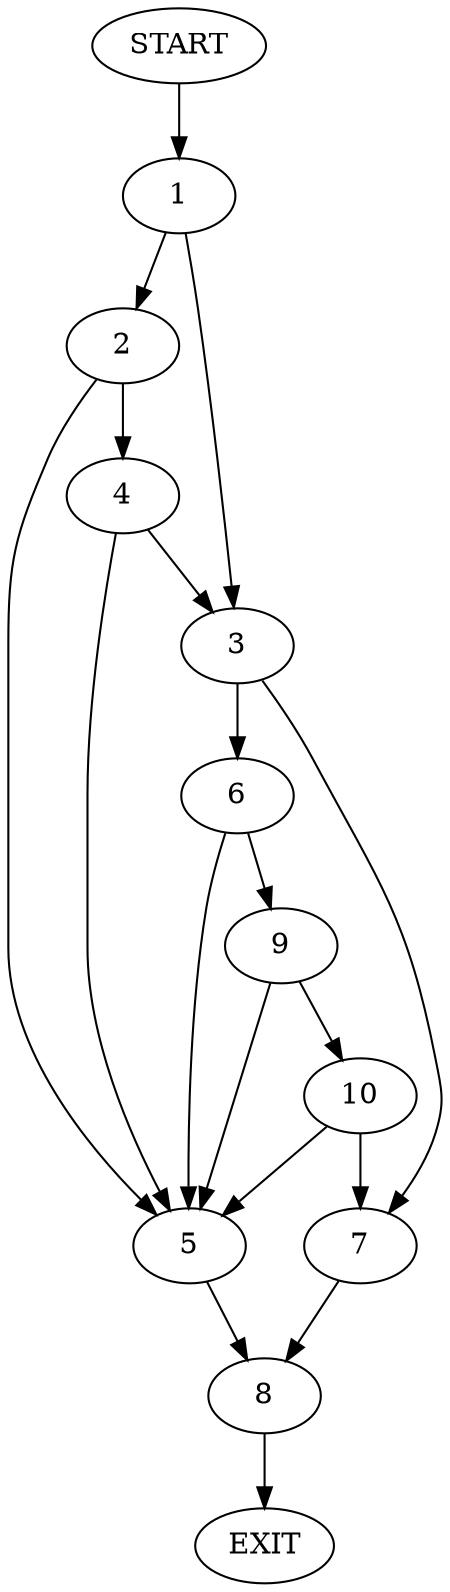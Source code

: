 digraph {
0 [label="START"]
11 [label="EXIT"]
0 -> 1
1 -> 2
1 -> 3
2 -> 4
2 -> 5
3 -> 6
3 -> 7
4 -> 3
4 -> 5
5 -> 8
7 -> 8
6 -> 9
6 -> 5
9 -> 10
9 -> 5
10 -> 7
10 -> 5
8 -> 11
}
